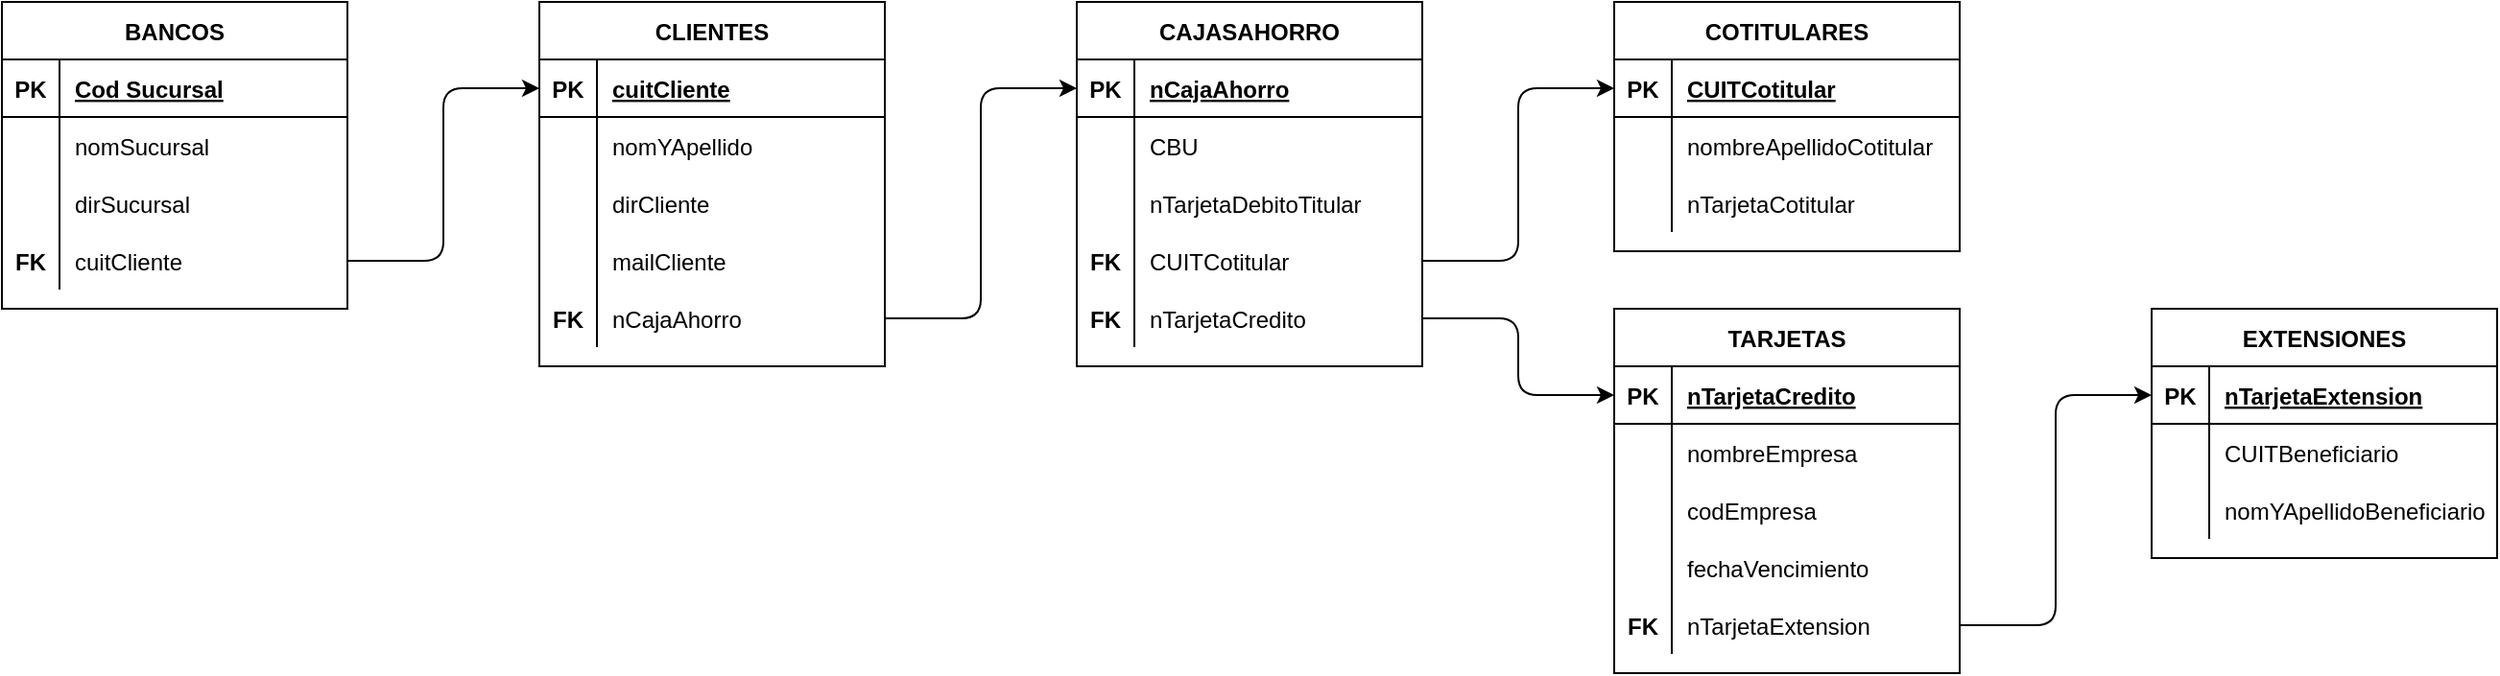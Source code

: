 <mxfile version="14.5.1" type="device"><diagram id="R2lEEEUBdFMjLlhIrx00" name="Page-1"><mxGraphModel dx="1342" dy="642" grid="1" gridSize="10" guides="1" tooltips="1" connect="1" arrows="1" fold="1" page="1" pageScale="1" pageWidth="850" pageHeight="1100" math="0" shadow="0" extFonts="Permanent Marker^https://fonts.googleapis.com/css?family=Permanent+Marker"><root><mxCell id="0"/><mxCell id="1" parent="0"/><mxCell id="-OS3sYBBKlvZUkVHsrnJ-1" value="BANCOS" style="shape=table;startSize=30;container=1;collapsible=1;childLayout=tableLayout;fixedRows=1;rowLines=0;fontStyle=1;align=center;resizeLast=1;" parent="1" vertex="1"><mxGeometry x="150" y="120" width="180" height="160" as="geometry"/></mxCell><mxCell id="-OS3sYBBKlvZUkVHsrnJ-2" value="" style="shape=partialRectangle;collapsible=0;dropTarget=0;pointerEvents=0;fillColor=none;top=0;left=0;bottom=1;right=0;points=[[0,0.5],[1,0.5]];portConstraint=eastwest;" parent="-OS3sYBBKlvZUkVHsrnJ-1" vertex="1"><mxGeometry y="30" width="180" height="30" as="geometry"/></mxCell><mxCell id="-OS3sYBBKlvZUkVHsrnJ-3" value="PK" style="shape=partialRectangle;connectable=0;fillColor=none;top=0;left=0;bottom=0;right=0;fontStyle=1;overflow=hidden;" parent="-OS3sYBBKlvZUkVHsrnJ-2" vertex="1"><mxGeometry width="30" height="30" as="geometry"/></mxCell><mxCell id="-OS3sYBBKlvZUkVHsrnJ-4" value="Cod Sucursal" style="shape=partialRectangle;connectable=0;fillColor=none;top=0;left=0;bottom=0;right=0;align=left;spacingLeft=6;fontStyle=5;overflow=hidden;" parent="-OS3sYBBKlvZUkVHsrnJ-2" vertex="1"><mxGeometry x="30" width="150" height="30" as="geometry"/></mxCell><mxCell id="-OS3sYBBKlvZUkVHsrnJ-5" value="" style="shape=partialRectangle;collapsible=0;dropTarget=0;pointerEvents=0;fillColor=none;top=0;left=0;bottom=0;right=0;points=[[0,0.5],[1,0.5]];portConstraint=eastwest;" parent="-OS3sYBBKlvZUkVHsrnJ-1" vertex="1"><mxGeometry y="60" width="180" height="30" as="geometry"/></mxCell><mxCell id="-OS3sYBBKlvZUkVHsrnJ-6" value="" style="shape=partialRectangle;connectable=0;fillColor=none;top=0;left=0;bottom=0;right=0;editable=1;overflow=hidden;" parent="-OS3sYBBKlvZUkVHsrnJ-5" vertex="1"><mxGeometry width="30" height="30" as="geometry"/></mxCell><mxCell id="-OS3sYBBKlvZUkVHsrnJ-7" value="nomSucursal" style="shape=partialRectangle;connectable=0;fillColor=none;top=0;left=0;bottom=0;right=0;align=left;spacingLeft=6;overflow=hidden;" parent="-OS3sYBBKlvZUkVHsrnJ-5" vertex="1"><mxGeometry x="30" width="150" height="30" as="geometry"/></mxCell><mxCell id="-OS3sYBBKlvZUkVHsrnJ-8" value="" style="shape=partialRectangle;collapsible=0;dropTarget=0;pointerEvents=0;fillColor=none;top=0;left=0;bottom=0;right=0;points=[[0,0.5],[1,0.5]];portConstraint=eastwest;" parent="-OS3sYBBKlvZUkVHsrnJ-1" vertex="1"><mxGeometry y="90" width="180" height="30" as="geometry"/></mxCell><mxCell id="-OS3sYBBKlvZUkVHsrnJ-9" value="" style="shape=partialRectangle;connectable=0;fillColor=none;top=0;left=0;bottom=0;right=0;editable=1;overflow=hidden;" parent="-OS3sYBBKlvZUkVHsrnJ-8" vertex="1"><mxGeometry width="30" height="30" as="geometry"/></mxCell><mxCell id="-OS3sYBBKlvZUkVHsrnJ-10" value="dirSucursal" style="shape=partialRectangle;connectable=0;fillColor=none;top=0;left=0;bottom=0;right=0;align=left;spacingLeft=6;overflow=hidden;" parent="-OS3sYBBKlvZUkVHsrnJ-8" vertex="1"><mxGeometry x="30" width="150" height="30" as="geometry"/></mxCell><mxCell id="-OS3sYBBKlvZUkVHsrnJ-11" value="" style="shape=partialRectangle;collapsible=0;dropTarget=0;pointerEvents=0;fillColor=none;top=0;left=0;bottom=0;right=0;points=[[0,0.5],[1,0.5]];portConstraint=eastwest;" parent="-OS3sYBBKlvZUkVHsrnJ-1" vertex="1"><mxGeometry y="120" width="180" height="30" as="geometry"/></mxCell><mxCell id="-OS3sYBBKlvZUkVHsrnJ-12" value="FK" style="shape=partialRectangle;connectable=0;fillColor=none;top=0;left=0;bottom=0;right=0;editable=1;overflow=hidden;fontStyle=1" parent="-OS3sYBBKlvZUkVHsrnJ-11" vertex="1"><mxGeometry width="30" height="30" as="geometry"/></mxCell><mxCell id="-OS3sYBBKlvZUkVHsrnJ-13" value="cuitCliente" style="shape=partialRectangle;connectable=0;fillColor=none;top=0;left=0;bottom=0;right=0;align=left;spacingLeft=6;overflow=hidden;" parent="-OS3sYBBKlvZUkVHsrnJ-11" vertex="1"><mxGeometry x="30" width="150" height="30" as="geometry"/></mxCell><mxCell id="-OS3sYBBKlvZUkVHsrnJ-14" value="CLIENTES" style="shape=table;startSize=30;container=1;collapsible=1;childLayout=tableLayout;fixedRows=1;rowLines=0;fontStyle=1;align=center;resizeLast=1;" parent="1" vertex="1"><mxGeometry x="430" y="120" width="180" height="190" as="geometry"/></mxCell><mxCell id="-OS3sYBBKlvZUkVHsrnJ-15" value="" style="shape=partialRectangle;collapsible=0;dropTarget=0;pointerEvents=0;fillColor=none;top=0;left=0;bottom=1;right=0;points=[[0,0.5],[1,0.5]];portConstraint=eastwest;" parent="-OS3sYBBKlvZUkVHsrnJ-14" vertex="1"><mxGeometry y="30" width="180" height="30" as="geometry"/></mxCell><mxCell id="-OS3sYBBKlvZUkVHsrnJ-16" value="PK" style="shape=partialRectangle;connectable=0;fillColor=none;top=0;left=0;bottom=0;right=0;fontStyle=1;overflow=hidden;" parent="-OS3sYBBKlvZUkVHsrnJ-15" vertex="1"><mxGeometry width="30" height="30" as="geometry"/></mxCell><mxCell id="-OS3sYBBKlvZUkVHsrnJ-17" value="cuitCliente" style="shape=partialRectangle;connectable=0;fillColor=none;top=0;left=0;bottom=0;right=0;align=left;spacingLeft=6;fontStyle=5;overflow=hidden;" parent="-OS3sYBBKlvZUkVHsrnJ-15" vertex="1"><mxGeometry x="30" width="150" height="30" as="geometry"/></mxCell><mxCell id="-OS3sYBBKlvZUkVHsrnJ-18" value="" style="shape=partialRectangle;collapsible=0;dropTarget=0;pointerEvents=0;fillColor=none;top=0;left=0;bottom=0;right=0;points=[[0,0.5],[1,0.5]];portConstraint=eastwest;" parent="-OS3sYBBKlvZUkVHsrnJ-14" vertex="1"><mxGeometry y="60" width="180" height="30" as="geometry"/></mxCell><mxCell id="-OS3sYBBKlvZUkVHsrnJ-19" value="" style="shape=partialRectangle;connectable=0;fillColor=none;top=0;left=0;bottom=0;right=0;editable=1;overflow=hidden;" parent="-OS3sYBBKlvZUkVHsrnJ-18" vertex="1"><mxGeometry width="30" height="30" as="geometry"/></mxCell><mxCell id="-OS3sYBBKlvZUkVHsrnJ-20" value="nomYApellido" style="shape=partialRectangle;connectable=0;fillColor=none;top=0;left=0;bottom=0;right=0;align=left;spacingLeft=6;overflow=hidden;" parent="-OS3sYBBKlvZUkVHsrnJ-18" vertex="1"><mxGeometry x="30" width="150" height="30" as="geometry"/></mxCell><mxCell id="-OS3sYBBKlvZUkVHsrnJ-21" value="" style="shape=partialRectangle;collapsible=0;dropTarget=0;pointerEvents=0;fillColor=none;top=0;left=0;bottom=0;right=0;points=[[0,0.5],[1,0.5]];portConstraint=eastwest;" parent="-OS3sYBBKlvZUkVHsrnJ-14" vertex="1"><mxGeometry y="90" width="180" height="30" as="geometry"/></mxCell><mxCell id="-OS3sYBBKlvZUkVHsrnJ-22" value="" style="shape=partialRectangle;connectable=0;fillColor=none;top=0;left=0;bottom=0;right=0;editable=1;overflow=hidden;" parent="-OS3sYBBKlvZUkVHsrnJ-21" vertex="1"><mxGeometry width="30" height="30" as="geometry"/></mxCell><mxCell id="-OS3sYBBKlvZUkVHsrnJ-23" value="dirCliente" style="shape=partialRectangle;connectable=0;fillColor=none;top=0;left=0;bottom=0;right=0;align=left;spacingLeft=6;overflow=hidden;" parent="-OS3sYBBKlvZUkVHsrnJ-21" vertex="1"><mxGeometry x="30" width="150" height="30" as="geometry"/></mxCell><mxCell id="-OS3sYBBKlvZUkVHsrnJ-24" value="" style="shape=partialRectangle;collapsible=0;dropTarget=0;pointerEvents=0;fillColor=none;top=0;left=0;bottom=0;right=0;points=[[0,0.5],[1,0.5]];portConstraint=eastwest;" parent="-OS3sYBBKlvZUkVHsrnJ-14" vertex="1"><mxGeometry y="120" width="180" height="30" as="geometry"/></mxCell><mxCell id="-OS3sYBBKlvZUkVHsrnJ-25" value="" style="shape=partialRectangle;connectable=0;fillColor=none;top=0;left=0;bottom=0;right=0;editable=1;overflow=hidden;" parent="-OS3sYBBKlvZUkVHsrnJ-24" vertex="1"><mxGeometry width="30" height="30" as="geometry"/></mxCell><mxCell id="-OS3sYBBKlvZUkVHsrnJ-26" value="mailCliente" style="shape=partialRectangle;connectable=0;fillColor=none;top=0;left=0;bottom=0;right=0;align=left;spacingLeft=6;overflow=hidden;" parent="-OS3sYBBKlvZUkVHsrnJ-24" vertex="1"><mxGeometry x="30" width="150" height="30" as="geometry"/></mxCell><mxCell id="-OS3sYBBKlvZUkVHsrnJ-43" value="" style="shape=partialRectangle;collapsible=0;dropTarget=0;pointerEvents=0;fillColor=none;top=0;left=0;bottom=0;right=0;points=[[0,0.5],[1,0.5]];portConstraint=eastwest;" parent="-OS3sYBBKlvZUkVHsrnJ-14" vertex="1"><mxGeometry y="150" width="180" height="30" as="geometry"/></mxCell><mxCell id="-OS3sYBBKlvZUkVHsrnJ-44" value="FK" style="shape=partialRectangle;connectable=0;fillColor=none;top=0;left=0;bottom=0;right=0;editable=1;overflow=hidden;fontStyle=1" parent="-OS3sYBBKlvZUkVHsrnJ-43" vertex="1"><mxGeometry width="30" height="30" as="geometry"/></mxCell><mxCell id="-OS3sYBBKlvZUkVHsrnJ-45" value="nCajaAhorro" style="shape=partialRectangle;connectable=0;fillColor=none;top=0;left=0;bottom=0;right=0;align=left;spacingLeft=6;overflow=hidden;" parent="-OS3sYBBKlvZUkVHsrnJ-43" vertex="1"><mxGeometry x="30" width="150" height="30" as="geometry"/></mxCell><mxCell id="-OS3sYBBKlvZUkVHsrnJ-27" value="CAJASAHORRO" style="shape=table;startSize=30;container=1;collapsible=1;childLayout=tableLayout;fixedRows=1;rowLines=0;fontStyle=1;align=center;resizeLast=1;" parent="1" vertex="1"><mxGeometry x="710" y="120" width="180" height="190" as="geometry"/></mxCell><mxCell id="-OS3sYBBKlvZUkVHsrnJ-28" value="" style="shape=partialRectangle;collapsible=0;dropTarget=0;pointerEvents=0;fillColor=none;top=0;left=0;bottom=1;right=0;points=[[0,0.5],[1,0.5]];portConstraint=eastwest;" parent="-OS3sYBBKlvZUkVHsrnJ-27" vertex="1"><mxGeometry y="30" width="180" height="30" as="geometry"/></mxCell><mxCell id="-OS3sYBBKlvZUkVHsrnJ-29" value="PK" style="shape=partialRectangle;connectable=0;fillColor=none;top=0;left=0;bottom=0;right=0;fontStyle=1;overflow=hidden;" parent="-OS3sYBBKlvZUkVHsrnJ-28" vertex="1"><mxGeometry width="30" height="30" as="geometry"/></mxCell><mxCell id="-OS3sYBBKlvZUkVHsrnJ-30" value="nCajaAhorro" style="shape=partialRectangle;connectable=0;fillColor=none;top=0;left=0;bottom=0;right=0;align=left;spacingLeft=6;fontStyle=5;overflow=hidden;" parent="-OS3sYBBKlvZUkVHsrnJ-28" vertex="1"><mxGeometry x="30" width="150" height="30" as="geometry"/></mxCell><mxCell id="-OS3sYBBKlvZUkVHsrnJ-31" value="" style="shape=partialRectangle;collapsible=0;dropTarget=0;pointerEvents=0;fillColor=none;top=0;left=0;bottom=0;right=0;points=[[0,0.5],[1,0.5]];portConstraint=eastwest;" parent="-OS3sYBBKlvZUkVHsrnJ-27" vertex="1"><mxGeometry y="60" width="180" height="30" as="geometry"/></mxCell><mxCell id="-OS3sYBBKlvZUkVHsrnJ-32" value="" style="shape=partialRectangle;connectable=0;fillColor=none;top=0;left=0;bottom=0;right=0;editable=1;overflow=hidden;" parent="-OS3sYBBKlvZUkVHsrnJ-31" vertex="1"><mxGeometry width="30" height="30" as="geometry"/></mxCell><mxCell id="-OS3sYBBKlvZUkVHsrnJ-33" value="CBU" style="shape=partialRectangle;connectable=0;fillColor=none;top=0;left=0;bottom=0;right=0;align=left;spacingLeft=6;overflow=hidden;" parent="-OS3sYBBKlvZUkVHsrnJ-31" vertex="1"><mxGeometry x="30" width="150" height="30" as="geometry"/></mxCell><mxCell id="-OS3sYBBKlvZUkVHsrnJ-34" value="" style="shape=partialRectangle;collapsible=0;dropTarget=0;pointerEvents=0;fillColor=none;top=0;left=0;bottom=0;right=0;points=[[0,0.5],[1,0.5]];portConstraint=eastwest;" parent="-OS3sYBBKlvZUkVHsrnJ-27" vertex="1"><mxGeometry y="90" width="180" height="30" as="geometry"/></mxCell><mxCell id="-OS3sYBBKlvZUkVHsrnJ-35" value="" style="shape=partialRectangle;connectable=0;fillColor=none;top=0;left=0;bottom=0;right=0;editable=1;overflow=hidden;" parent="-OS3sYBBKlvZUkVHsrnJ-34" vertex="1"><mxGeometry width="30" height="30" as="geometry"/></mxCell><mxCell id="-OS3sYBBKlvZUkVHsrnJ-36" value="nTarjetaDebitoTitular" style="shape=partialRectangle;connectable=0;fillColor=none;top=0;left=0;bottom=0;right=0;align=left;spacingLeft=6;overflow=hidden;" parent="-OS3sYBBKlvZUkVHsrnJ-34" vertex="1"><mxGeometry x="30" width="150" height="30" as="geometry"/></mxCell><mxCell id="-OS3sYBBKlvZUkVHsrnJ-37" value="" style="shape=partialRectangle;collapsible=0;dropTarget=0;pointerEvents=0;fillColor=none;top=0;left=0;bottom=0;right=0;points=[[0,0.5],[1,0.5]];portConstraint=eastwest;" parent="-OS3sYBBKlvZUkVHsrnJ-27" vertex="1"><mxGeometry y="120" width="180" height="30" as="geometry"/></mxCell><mxCell id="-OS3sYBBKlvZUkVHsrnJ-38" value="FK" style="shape=partialRectangle;connectable=0;fillColor=none;top=0;left=0;bottom=0;right=0;editable=1;overflow=hidden;fontStyle=1" parent="-OS3sYBBKlvZUkVHsrnJ-37" vertex="1"><mxGeometry width="30" height="30" as="geometry"/></mxCell><mxCell id="-OS3sYBBKlvZUkVHsrnJ-39" value="CUITCotitular" style="shape=partialRectangle;connectable=0;fillColor=none;top=0;left=0;bottom=0;right=0;align=left;spacingLeft=6;overflow=hidden;" parent="-OS3sYBBKlvZUkVHsrnJ-37" vertex="1"><mxGeometry x="30" width="150" height="30" as="geometry"/></mxCell><mxCell id="-OS3sYBBKlvZUkVHsrnJ-62" value="" style="shape=partialRectangle;collapsible=0;dropTarget=0;pointerEvents=0;fillColor=none;top=0;left=0;bottom=0;right=0;points=[[0,0.5],[1,0.5]];portConstraint=eastwest;" parent="-OS3sYBBKlvZUkVHsrnJ-27" vertex="1"><mxGeometry y="150" width="180" height="30" as="geometry"/></mxCell><mxCell id="-OS3sYBBKlvZUkVHsrnJ-63" value="FK" style="shape=partialRectangle;connectable=0;fillColor=none;top=0;left=0;bottom=0;right=0;editable=1;overflow=hidden;fontStyle=1" parent="-OS3sYBBKlvZUkVHsrnJ-62" vertex="1"><mxGeometry width="30" height="30" as="geometry"/></mxCell><mxCell id="-OS3sYBBKlvZUkVHsrnJ-64" value="nTarjetaCredito" style="shape=partialRectangle;connectable=0;fillColor=none;top=0;left=0;bottom=0;right=0;align=left;spacingLeft=6;overflow=hidden;" parent="-OS3sYBBKlvZUkVHsrnJ-62" vertex="1"><mxGeometry x="30" width="150" height="30" as="geometry"/></mxCell><mxCell id="-OS3sYBBKlvZUkVHsrnJ-49" value="COTITULARES" style="shape=table;startSize=30;container=1;collapsible=1;childLayout=tableLayout;fixedRows=1;rowLines=0;fontStyle=1;align=center;resizeLast=1;" parent="1" vertex="1"><mxGeometry x="990" y="120" width="180" height="130" as="geometry"/></mxCell><mxCell id="-OS3sYBBKlvZUkVHsrnJ-50" value="" style="shape=partialRectangle;collapsible=0;dropTarget=0;pointerEvents=0;fillColor=none;top=0;left=0;bottom=1;right=0;points=[[0,0.5],[1,0.5]];portConstraint=eastwest;" parent="-OS3sYBBKlvZUkVHsrnJ-49" vertex="1"><mxGeometry y="30" width="180" height="30" as="geometry"/></mxCell><mxCell id="-OS3sYBBKlvZUkVHsrnJ-51" value="PK" style="shape=partialRectangle;connectable=0;fillColor=none;top=0;left=0;bottom=0;right=0;fontStyle=1;overflow=hidden;" parent="-OS3sYBBKlvZUkVHsrnJ-50" vertex="1"><mxGeometry width="30" height="30" as="geometry"/></mxCell><mxCell id="-OS3sYBBKlvZUkVHsrnJ-52" value="CUITCotitular" style="shape=partialRectangle;connectable=0;fillColor=none;top=0;left=0;bottom=0;right=0;align=left;spacingLeft=6;fontStyle=5;overflow=hidden;" parent="-OS3sYBBKlvZUkVHsrnJ-50" vertex="1"><mxGeometry x="30" width="150" height="30" as="geometry"/></mxCell><mxCell id="-OS3sYBBKlvZUkVHsrnJ-53" value="" style="shape=partialRectangle;collapsible=0;dropTarget=0;pointerEvents=0;fillColor=none;top=0;left=0;bottom=0;right=0;points=[[0,0.5],[1,0.5]];portConstraint=eastwest;" parent="-OS3sYBBKlvZUkVHsrnJ-49" vertex="1"><mxGeometry y="60" width="180" height="30" as="geometry"/></mxCell><mxCell id="-OS3sYBBKlvZUkVHsrnJ-54" value="" style="shape=partialRectangle;connectable=0;fillColor=none;top=0;left=0;bottom=0;right=0;editable=1;overflow=hidden;" parent="-OS3sYBBKlvZUkVHsrnJ-53" vertex="1"><mxGeometry width="30" height="30" as="geometry"/></mxCell><mxCell id="-OS3sYBBKlvZUkVHsrnJ-55" value="nombreApellidoCotitular" style="shape=partialRectangle;connectable=0;fillColor=none;top=0;left=0;bottom=0;right=0;align=left;spacingLeft=6;overflow=hidden;" parent="-OS3sYBBKlvZUkVHsrnJ-53" vertex="1"><mxGeometry x="30" width="150" height="30" as="geometry"/></mxCell><mxCell id="-OS3sYBBKlvZUkVHsrnJ-56" value="" style="shape=partialRectangle;collapsible=0;dropTarget=0;pointerEvents=0;fillColor=none;top=0;left=0;bottom=0;right=0;points=[[0,0.5],[1,0.5]];portConstraint=eastwest;" parent="-OS3sYBBKlvZUkVHsrnJ-49" vertex="1"><mxGeometry y="90" width="180" height="30" as="geometry"/></mxCell><mxCell id="-OS3sYBBKlvZUkVHsrnJ-57" value="" style="shape=partialRectangle;connectable=0;fillColor=none;top=0;left=0;bottom=0;right=0;editable=1;overflow=hidden;" parent="-OS3sYBBKlvZUkVHsrnJ-56" vertex="1"><mxGeometry width="30" height="30" as="geometry"/></mxCell><mxCell id="-OS3sYBBKlvZUkVHsrnJ-58" value="nTarjetaCotitular" style="shape=partialRectangle;connectable=0;fillColor=none;top=0;left=0;bottom=0;right=0;align=left;spacingLeft=6;overflow=hidden;" parent="-OS3sYBBKlvZUkVHsrnJ-56" vertex="1"><mxGeometry x="30" width="150" height="30" as="geometry"/></mxCell><mxCell id="-OS3sYBBKlvZUkVHsrnJ-65" value="TARJETAS" style="shape=table;startSize=30;container=1;collapsible=1;childLayout=tableLayout;fixedRows=1;rowLines=0;fontStyle=1;align=center;resizeLast=1;" parent="1" vertex="1"><mxGeometry x="990" y="280" width="180" height="190" as="geometry"/></mxCell><mxCell id="-OS3sYBBKlvZUkVHsrnJ-66" value="" style="shape=partialRectangle;collapsible=0;dropTarget=0;pointerEvents=0;fillColor=none;top=0;left=0;bottom=1;right=0;points=[[0,0.5],[1,0.5]];portConstraint=eastwest;" parent="-OS3sYBBKlvZUkVHsrnJ-65" vertex="1"><mxGeometry y="30" width="180" height="30" as="geometry"/></mxCell><mxCell id="-OS3sYBBKlvZUkVHsrnJ-67" value="PK" style="shape=partialRectangle;connectable=0;fillColor=none;top=0;left=0;bottom=0;right=0;fontStyle=1;overflow=hidden;" parent="-OS3sYBBKlvZUkVHsrnJ-66" vertex="1"><mxGeometry width="30" height="30" as="geometry"/></mxCell><mxCell id="-OS3sYBBKlvZUkVHsrnJ-68" value="nTarjetaCredito" style="shape=partialRectangle;connectable=0;fillColor=none;top=0;left=0;bottom=0;right=0;align=left;spacingLeft=6;fontStyle=5;overflow=hidden;" parent="-OS3sYBBKlvZUkVHsrnJ-66" vertex="1"><mxGeometry x="30" width="150" height="30" as="geometry"/></mxCell><mxCell id="-OS3sYBBKlvZUkVHsrnJ-69" value="" style="shape=partialRectangle;collapsible=0;dropTarget=0;pointerEvents=0;fillColor=none;top=0;left=0;bottom=0;right=0;points=[[0,0.5],[1,0.5]];portConstraint=eastwest;" parent="-OS3sYBBKlvZUkVHsrnJ-65" vertex="1"><mxGeometry y="60" width="180" height="30" as="geometry"/></mxCell><mxCell id="-OS3sYBBKlvZUkVHsrnJ-70" value="" style="shape=partialRectangle;connectable=0;fillColor=none;top=0;left=0;bottom=0;right=0;editable=1;overflow=hidden;" parent="-OS3sYBBKlvZUkVHsrnJ-69" vertex="1"><mxGeometry width="30" height="30" as="geometry"/></mxCell><mxCell id="-OS3sYBBKlvZUkVHsrnJ-71" value="nombreEmpresa" style="shape=partialRectangle;connectable=0;fillColor=none;top=0;left=0;bottom=0;right=0;align=left;spacingLeft=6;overflow=hidden;" parent="-OS3sYBBKlvZUkVHsrnJ-69" vertex="1"><mxGeometry x="30" width="150" height="30" as="geometry"/></mxCell><mxCell id="-OS3sYBBKlvZUkVHsrnJ-72" value="" style="shape=partialRectangle;collapsible=0;dropTarget=0;pointerEvents=0;fillColor=none;top=0;left=0;bottom=0;right=0;points=[[0,0.5],[1,0.5]];portConstraint=eastwest;" parent="-OS3sYBBKlvZUkVHsrnJ-65" vertex="1"><mxGeometry y="90" width="180" height="30" as="geometry"/></mxCell><mxCell id="-OS3sYBBKlvZUkVHsrnJ-73" value="" style="shape=partialRectangle;connectable=0;fillColor=none;top=0;left=0;bottom=0;right=0;editable=1;overflow=hidden;" parent="-OS3sYBBKlvZUkVHsrnJ-72" vertex="1"><mxGeometry width="30" height="30" as="geometry"/></mxCell><mxCell id="-OS3sYBBKlvZUkVHsrnJ-74" value="codEmpresa" style="shape=partialRectangle;connectable=0;fillColor=none;top=0;left=0;bottom=0;right=0;align=left;spacingLeft=6;overflow=hidden;" parent="-OS3sYBBKlvZUkVHsrnJ-72" vertex="1"><mxGeometry x="30" width="150" height="30" as="geometry"/></mxCell><mxCell id="-OS3sYBBKlvZUkVHsrnJ-75" value="" style="shape=partialRectangle;collapsible=0;dropTarget=0;pointerEvents=0;fillColor=none;top=0;left=0;bottom=0;right=0;points=[[0,0.5],[1,0.5]];portConstraint=eastwest;" parent="-OS3sYBBKlvZUkVHsrnJ-65" vertex="1"><mxGeometry y="120" width="180" height="30" as="geometry"/></mxCell><mxCell id="-OS3sYBBKlvZUkVHsrnJ-76" value="" style="shape=partialRectangle;connectable=0;fillColor=none;top=0;left=0;bottom=0;right=0;editable=1;overflow=hidden;" parent="-OS3sYBBKlvZUkVHsrnJ-75" vertex="1"><mxGeometry width="30" height="30" as="geometry"/></mxCell><mxCell id="-OS3sYBBKlvZUkVHsrnJ-77" value="fechaVencimiento" style="shape=partialRectangle;connectable=0;fillColor=none;top=0;left=0;bottom=0;right=0;align=left;spacingLeft=6;overflow=hidden;" parent="-OS3sYBBKlvZUkVHsrnJ-75" vertex="1"><mxGeometry x="30" width="150" height="30" as="geometry"/></mxCell><mxCell id="-OS3sYBBKlvZUkVHsrnJ-94" value="" style="shape=partialRectangle;collapsible=0;dropTarget=0;pointerEvents=0;fillColor=none;top=0;left=0;bottom=0;right=0;points=[[0,0.5],[1,0.5]];portConstraint=eastwest;" parent="-OS3sYBBKlvZUkVHsrnJ-65" vertex="1"><mxGeometry y="150" width="180" height="30" as="geometry"/></mxCell><mxCell id="-OS3sYBBKlvZUkVHsrnJ-95" value="FK" style="shape=partialRectangle;connectable=0;fillColor=none;top=0;left=0;bottom=0;right=0;editable=1;overflow=hidden;fontStyle=1" parent="-OS3sYBBKlvZUkVHsrnJ-94" vertex="1"><mxGeometry width="30" height="30" as="geometry"/></mxCell><mxCell id="-OS3sYBBKlvZUkVHsrnJ-96" value="nTarjetaExtension" style="shape=partialRectangle;connectable=0;fillColor=none;top=0;left=0;bottom=0;right=0;align=left;spacingLeft=6;overflow=hidden;" parent="-OS3sYBBKlvZUkVHsrnJ-94" vertex="1"><mxGeometry x="30" width="150" height="30" as="geometry"/></mxCell><mxCell id="-OS3sYBBKlvZUkVHsrnJ-78" value="EXTENSIONES" style="shape=table;startSize=30;container=1;collapsible=1;childLayout=tableLayout;fixedRows=1;rowLines=0;fontStyle=1;align=center;resizeLast=1;" parent="1" vertex="1"><mxGeometry x="1270" y="280" width="180" height="130" as="geometry"/></mxCell><mxCell id="-OS3sYBBKlvZUkVHsrnJ-79" value="" style="shape=partialRectangle;collapsible=0;dropTarget=0;pointerEvents=0;fillColor=none;top=0;left=0;bottom=1;right=0;points=[[0,0.5],[1,0.5]];portConstraint=eastwest;" parent="-OS3sYBBKlvZUkVHsrnJ-78" vertex="1"><mxGeometry y="30" width="180" height="30" as="geometry"/></mxCell><mxCell id="-OS3sYBBKlvZUkVHsrnJ-80" value="PK" style="shape=partialRectangle;connectable=0;fillColor=none;top=0;left=0;bottom=0;right=0;fontStyle=1;overflow=hidden;" parent="-OS3sYBBKlvZUkVHsrnJ-79" vertex="1"><mxGeometry width="30" height="30" as="geometry"/></mxCell><mxCell id="-OS3sYBBKlvZUkVHsrnJ-81" value="nTarjetaExtension" style="shape=partialRectangle;connectable=0;fillColor=none;top=0;left=0;bottom=0;right=0;align=left;spacingLeft=6;fontStyle=5;overflow=hidden;" parent="-OS3sYBBKlvZUkVHsrnJ-79" vertex="1"><mxGeometry x="30" width="150" height="30" as="geometry"/></mxCell><mxCell id="-OS3sYBBKlvZUkVHsrnJ-82" value="" style="shape=partialRectangle;collapsible=0;dropTarget=0;pointerEvents=0;fillColor=none;top=0;left=0;bottom=0;right=0;points=[[0,0.5],[1,0.5]];portConstraint=eastwest;" parent="-OS3sYBBKlvZUkVHsrnJ-78" vertex="1"><mxGeometry y="60" width="180" height="30" as="geometry"/></mxCell><mxCell id="-OS3sYBBKlvZUkVHsrnJ-83" value="" style="shape=partialRectangle;connectable=0;fillColor=none;top=0;left=0;bottom=0;right=0;editable=1;overflow=hidden;" parent="-OS3sYBBKlvZUkVHsrnJ-82" vertex="1"><mxGeometry width="30" height="30" as="geometry"/></mxCell><mxCell id="-OS3sYBBKlvZUkVHsrnJ-84" value="CUITBeneficiario" style="shape=partialRectangle;connectable=0;fillColor=none;top=0;left=0;bottom=0;right=0;align=left;spacingLeft=6;overflow=hidden;" parent="-OS3sYBBKlvZUkVHsrnJ-82" vertex="1"><mxGeometry x="30" width="150" height="30" as="geometry"/></mxCell><mxCell id="-OS3sYBBKlvZUkVHsrnJ-85" value="" style="shape=partialRectangle;collapsible=0;dropTarget=0;pointerEvents=0;fillColor=none;top=0;left=0;bottom=0;right=0;points=[[0,0.5],[1,0.5]];portConstraint=eastwest;" parent="-OS3sYBBKlvZUkVHsrnJ-78" vertex="1"><mxGeometry y="90" width="180" height="30" as="geometry"/></mxCell><mxCell id="-OS3sYBBKlvZUkVHsrnJ-86" value="" style="shape=partialRectangle;connectable=0;fillColor=none;top=0;left=0;bottom=0;right=0;editable=1;overflow=hidden;" parent="-OS3sYBBKlvZUkVHsrnJ-85" vertex="1"><mxGeometry width="30" height="30" as="geometry"/></mxCell><mxCell id="-OS3sYBBKlvZUkVHsrnJ-87" value="nomYApellidoBeneficiario" style="shape=partialRectangle;connectable=0;fillColor=none;top=0;left=0;bottom=0;right=0;align=left;spacingLeft=6;overflow=hidden;" parent="-OS3sYBBKlvZUkVHsrnJ-85" vertex="1"><mxGeometry x="30" width="150" height="30" as="geometry"/></mxCell><mxCell id="-OS3sYBBKlvZUkVHsrnJ-88" value="" style="endArrow=classic;html=1;exitX=1;exitY=0.5;exitDx=0;exitDy=0;entryX=0;entryY=0.5;entryDx=0;entryDy=0;edgeStyle=orthogonalEdgeStyle;" parent="1" source="-OS3sYBBKlvZUkVHsrnJ-11" target="-OS3sYBBKlvZUkVHsrnJ-15" edge="1"><mxGeometry width="50" height="50" relative="1" as="geometry"><mxPoint x="570" y="280" as="sourcePoint"/><mxPoint x="620" y="230" as="targetPoint"/></mxGeometry></mxCell><mxCell id="-OS3sYBBKlvZUkVHsrnJ-89" value="" style="endArrow=classic;html=1;exitX=1;exitY=0.5;exitDx=0;exitDy=0;entryX=0;entryY=0.5;entryDx=0;entryDy=0;edgeStyle=orthogonalEdgeStyle;" parent="1" source="-OS3sYBBKlvZUkVHsrnJ-43" target="-OS3sYBBKlvZUkVHsrnJ-28" edge="1"><mxGeometry width="50" height="50" relative="1" as="geometry"><mxPoint x="485.78" y="389.67" as="sourcePoint"/><mxPoint x="520" y="360" as="targetPoint"/></mxGeometry></mxCell><mxCell id="-OS3sYBBKlvZUkVHsrnJ-90" value="" style="endArrow=classic;html=1;exitX=1;exitY=0.5;exitDx=0;exitDy=0;entryX=0;entryY=0.5;entryDx=0;entryDy=0;edgeStyle=orthogonalEdgeStyle;" parent="1" source="-OS3sYBBKlvZUkVHsrnJ-62" target="-OS3sYBBKlvZUkVHsrnJ-66" edge="1"><mxGeometry width="50" height="50" relative="1" as="geometry"><mxPoint x="480" y="420" as="sourcePoint"/><mxPoint x="530" y="370" as="targetPoint"/></mxGeometry></mxCell><mxCell id="-OS3sYBBKlvZUkVHsrnJ-91" value="" style="endArrow=classic;html=1;exitX=1;exitY=0.5;exitDx=0;exitDy=0;entryX=0;entryY=0.5;entryDx=0;entryDy=0;edgeStyle=orthogonalEdgeStyle;" parent="1" source="-OS3sYBBKlvZUkVHsrnJ-37" target="-OS3sYBBKlvZUkVHsrnJ-50" edge="1"><mxGeometry width="50" height="50" relative="1" as="geometry"><mxPoint x="490" y="430" as="sourcePoint"/><mxPoint x="540" y="380" as="targetPoint"/></mxGeometry></mxCell><mxCell id="-OS3sYBBKlvZUkVHsrnJ-92" value="" style="endArrow=classic;html=1;exitX=1;exitY=0.5;exitDx=0;exitDy=0;entryX=0;entryY=0.5;entryDx=0;entryDy=0;edgeStyle=orthogonalEdgeStyle;" parent="1" source="-OS3sYBBKlvZUkVHsrnJ-94" target="-OS3sYBBKlvZUkVHsrnJ-79" edge="1"><mxGeometry width="50" height="50" relative="1" as="geometry"><mxPoint x="850" y="460" as="sourcePoint"/><mxPoint x="550" y="390" as="targetPoint"/></mxGeometry></mxCell></root></mxGraphModel></diagram></mxfile>